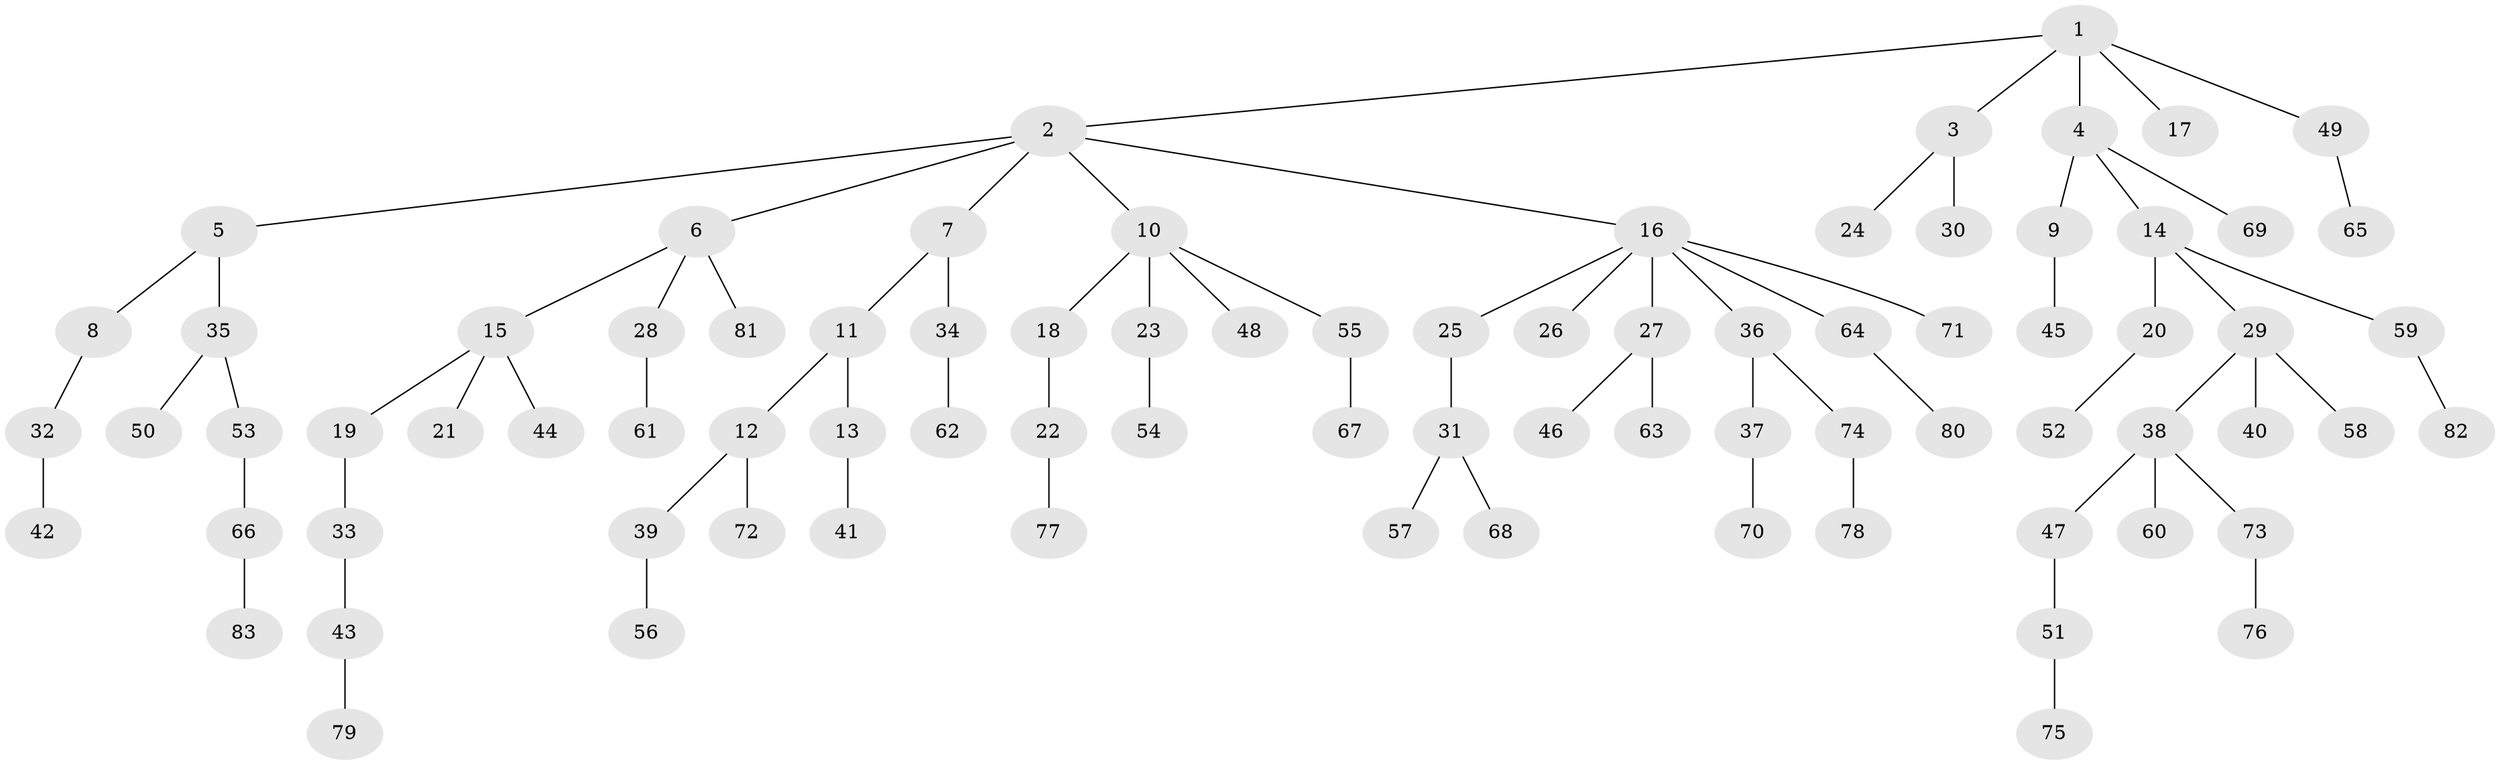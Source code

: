// coarse degree distribution, {6: 0.04, 2: 0.36, 3: 0.12, 1: 0.44, 4: 0.04}
// Generated by graph-tools (version 1.1) at 2025/37/03/04/25 23:37:22]
// undirected, 83 vertices, 82 edges
graph export_dot {
  node [color=gray90,style=filled];
  1;
  2;
  3;
  4;
  5;
  6;
  7;
  8;
  9;
  10;
  11;
  12;
  13;
  14;
  15;
  16;
  17;
  18;
  19;
  20;
  21;
  22;
  23;
  24;
  25;
  26;
  27;
  28;
  29;
  30;
  31;
  32;
  33;
  34;
  35;
  36;
  37;
  38;
  39;
  40;
  41;
  42;
  43;
  44;
  45;
  46;
  47;
  48;
  49;
  50;
  51;
  52;
  53;
  54;
  55;
  56;
  57;
  58;
  59;
  60;
  61;
  62;
  63;
  64;
  65;
  66;
  67;
  68;
  69;
  70;
  71;
  72;
  73;
  74;
  75;
  76;
  77;
  78;
  79;
  80;
  81;
  82;
  83;
  1 -- 2;
  1 -- 3;
  1 -- 4;
  1 -- 17;
  1 -- 49;
  2 -- 5;
  2 -- 6;
  2 -- 7;
  2 -- 10;
  2 -- 16;
  3 -- 24;
  3 -- 30;
  4 -- 9;
  4 -- 14;
  4 -- 69;
  5 -- 8;
  5 -- 35;
  6 -- 15;
  6 -- 28;
  6 -- 81;
  7 -- 11;
  7 -- 34;
  8 -- 32;
  9 -- 45;
  10 -- 18;
  10 -- 23;
  10 -- 48;
  10 -- 55;
  11 -- 12;
  11 -- 13;
  12 -- 39;
  12 -- 72;
  13 -- 41;
  14 -- 20;
  14 -- 29;
  14 -- 59;
  15 -- 19;
  15 -- 21;
  15 -- 44;
  16 -- 25;
  16 -- 26;
  16 -- 27;
  16 -- 36;
  16 -- 64;
  16 -- 71;
  18 -- 22;
  19 -- 33;
  20 -- 52;
  22 -- 77;
  23 -- 54;
  25 -- 31;
  27 -- 46;
  27 -- 63;
  28 -- 61;
  29 -- 38;
  29 -- 40;
  29 -- 58;
  31 -- 57;
  31 -- 68;
  32 -- 42;
  33 -- 43;
  34 -- 62;
  35 -- 50;
  35 -- 53;
  36 -- 37;
  36 -- 74;
  37 -- 70;
  38 -- 47;
  38 -- 60;
  38 -- 73;
  39 -- 56;
  43 -- 79;
  47 -- 51;
  49 -- 65;
  51 -- 75;
  53 -- 66;
  55 -- 67;
  59 -- 82;
  64 -- 80;
  66 -- 83;
  73 -- 76;
  74 -- 78;
}
